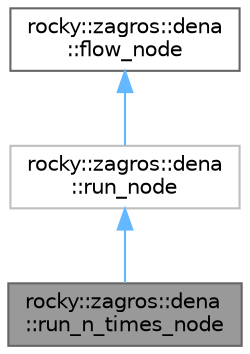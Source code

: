 digraph "rocky::zagros::dena::run_n_times_node"
{
 // LATEX_PDF_SIZE
  bgcolor="transparent";
  edge [fontname=Helvetica,fontsize=10,labelfontname=Helvetica,labelfontsize=10];
  node [fontname=Helvetica,fontsize=10,shape=box,height=0.2,width=0.4];
  Node1 [label="rocky::zagros::dena\l::run_n_times_node",height=0.2,width=0.4,color="gray40", fillcolor="grey60", style="filled", fontcolor="black",tooltip=" "];
  Node2 -> Node1 [dir="back",color="steelblue1",style="solid"];
  Node2 [label="rocky::zagros::dena\l::run_node",height=0.2,width=0.4,color="grey75", fillcolor="white", style="filled",URL="$structrocky_1_1zagros_1_1dena_1_1run__node.html",tooltip=" "];
  Node3 -> Node2 [dir="back",color="steelblue1",style="solid"];
  Node3 [label="rocky::zagros::dena\l::flow_node",height=0.2,width=0.4,color="gray40", fillcolor="white", style="filled",URL="$structrocky_1_1zagros_1_1dena_1_1flow__node.html",tooltip="abstract flow node"];
}

